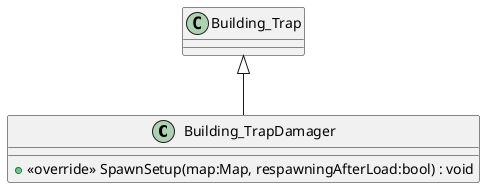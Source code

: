@startuml
class Building_TrapDamager {
    + <<override>> SpawnSetup(map:Map, respawningAfterLoad:bool) : void
}
Building_Trap <|-- Building_TrapDamager
@enduml

